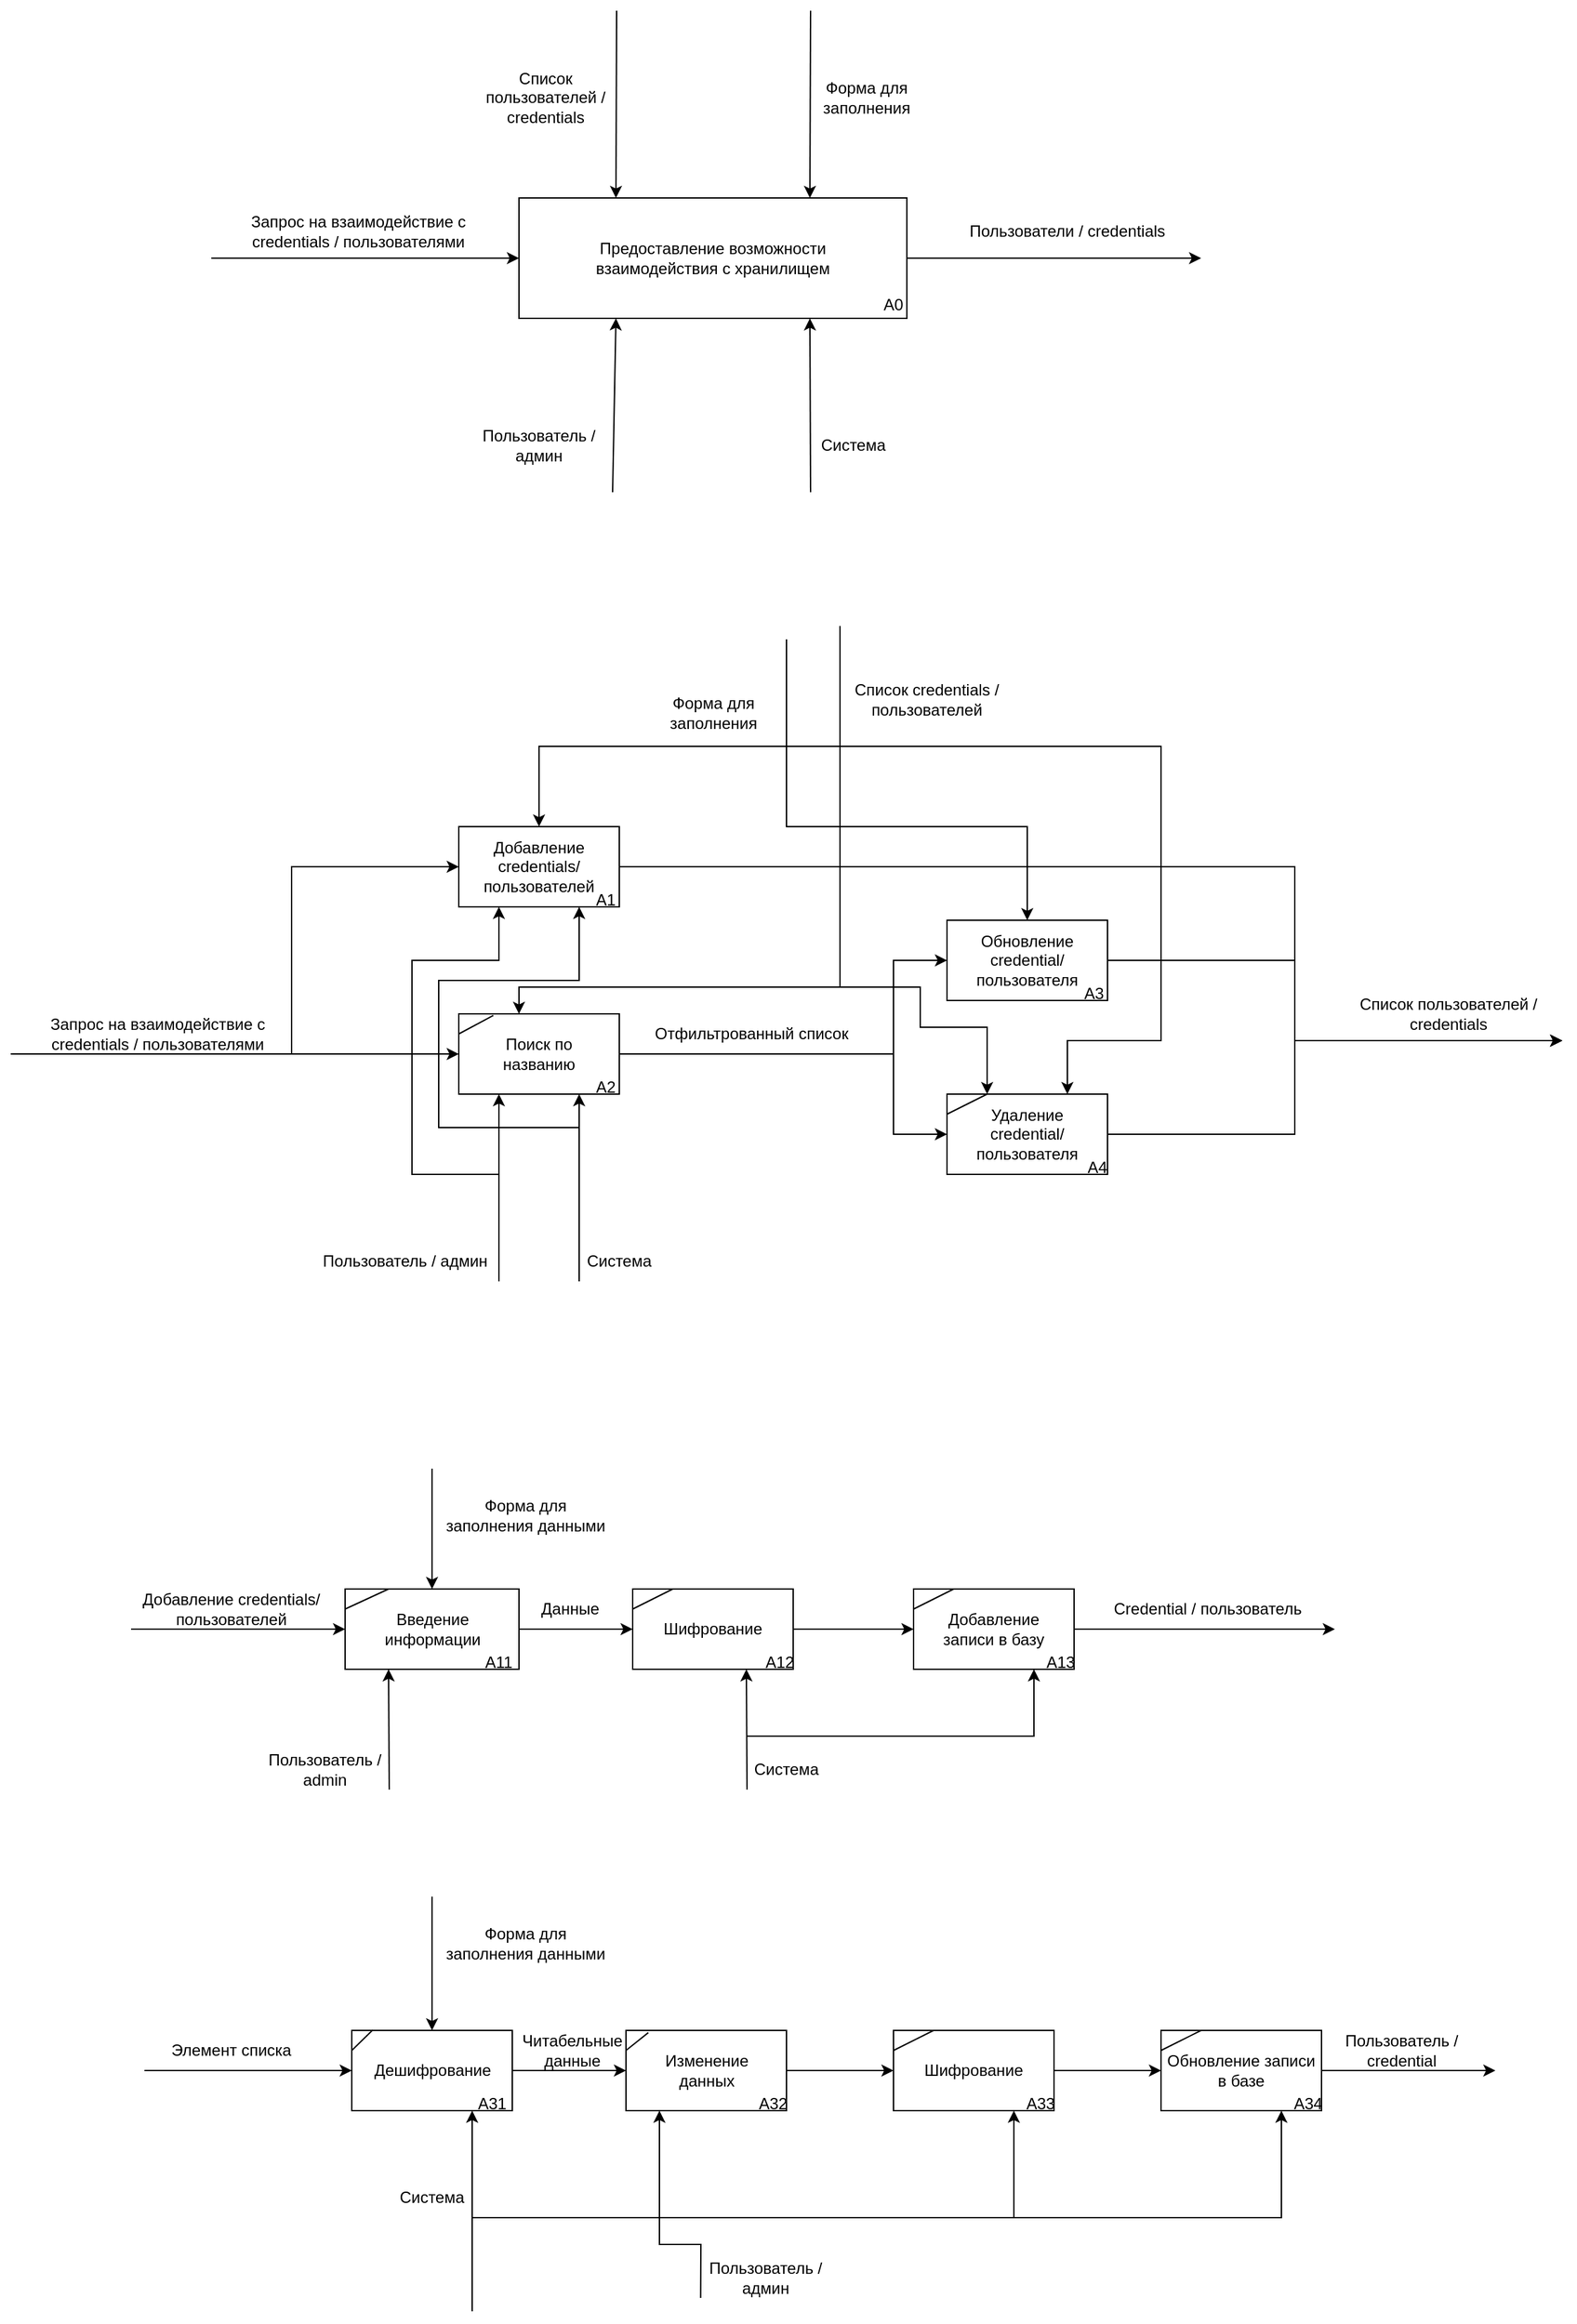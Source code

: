 <mxfile version="22.0.3" type="device">
  <diagram name="Страница — 1" id="I__y4vOzu_03cvRlkmaH">
    <mxGraphModel dx="2449" dy="1263" grid="1" gridSize="10" guides="1" tooltips="1" connect="1" arrows="1" fold="1" page="0" pageScale="1" pageWidth="827" pageHeight="1169" math="0" shadow="0">
      <root>
        <mxCell id="0" />
        <mxCell id="1" parent="0" />
        <mxCell id="zwFqzDqDcPwq69iHsSgv-1" value="&lt;span style=&quot;white-space: pre;&quot;&gt;&#x9;&lt;/span&gt;" style="rounded=0;whiteSpace=wrap;html=1;" vertex="1" parent="1">
          <mxGeometry x="240" y="250" width="290" height="90" as="geometry" />
        </mxCell>
        <mxCell id="zwFqzDqDcPwq69iHsSgv-2" value="Предоставление возможности взаимодействия с хранилищем" style="text;html=1;strokeColor=none;fillColor=none;align=center;verticalAlign=middle;whiteSpace=wrap;rounded=0;" vertex="1" parent="1">
          <mxGeometry x="265" y="280" width="240" height="30" as="geometry" />
        </mxCell>
        <mxCell id="zwFqzDqDcPwq69iHsSgv-3" value="" style="endArrow=classic;html=1;rounded=0;entryX=0;entryY=0.5;entryDx=0;entryDy=0;" edge="1" parent="1" target="zwFqzDqDcPwq69iHsSgv-1">
          <mxGeometry width="50" height="50" relative="1" as="geometry">
            <mxPoint x="10" y="295" as="sourcePoint" />
            <mxPoint x="430" y="300" as="targetPoint" />
          </mxGeometry>
        </mxCell>
        <mxCell id="zwFqzDqDcPwq69iHsSgv-4" value="Запрос на взаимодействие с credentials / пользователями" style="text;html=1;strokeColor=none;fillColor=none;align=center;verticalAlign=middle;whiteSpace=wrap;rounded=0;" vertex="1" parent="1">
          <mxGeometry x="30" y="260" width="180" height="30" as="geometry" />
        </mxCell>
        <mxCell id="zwFqzDqDcPwq69iHsSgv-5" value="" style="endArrow=classic;html=1;rounded=0;exitX=1;exitY=0.5;exitDx=0;exitDy=0;" edge="1" parent="1" source="zwFqzDqDcPwq69iHsSgv-1">
          <mxGeometry width="50" height="50" relative="1" as="geometry">
            <mxPoint x="510" y="370" as="sourcePoint" />
            <mxPoint x="750" y="295" as="targetPoint" />
          </mxGeometry>
        </mxCell>
        <mxCell id="zwFqzDqDcPwq69iHsSgv-6" value="Пользователи / credentials" style="text;html=1;strokeColor=none;fillColor=none;align=center;verticalAlign=middle;whiteSpace=wrap;rounded=0;" vertex="1" parent="1">
          <mxGeometry x="570" y="260" width="160" height="30" as="geometry" />
        </mxCell>
        <mxCell id="zwFqzDqDcPwq69iHsSgv-7" value="" style="endArrow=classic;html=1;rounded=0;entryX=0.25;entryY=1;entryDx=0;entryDy=0;" edge="1" parent="1" target="zwFqzDqDcPwq69iHsSgv-1">
          <mxGeometry width="50" height="50" relative="1" as="geometry">
            <mxPoint x="310" y="470" as="sourcePoint" />
            <mxPoint x="460" y="340" as="targetPoint" />
          </mxGeometry>
        </mxCell>
        <mxCell id="zwFqzDqDcPwq69iHsSgv-8" value="Пользователь /админ" style="text;html=1;strokeColor=none;fillColor=none;align=center;verticalAlign=middle;whiteSpace=wrap;rounded=0;" vertex="1" parent="1">
          <mxGeometry x="200" y="420" width="110" height="30" as="geometry" />
        </mxCell>
        <mxCell id="zwFqzDqDcPwq69iHsSgv-9" value="" style="endArrow=classic;html=1;rounded=0;entryX=0.75;entryY=1;entryDx=0;entryDy=0;" edge="1" parent="1" target="zwFqzDqDcPwq69iHsSgv-1">
          <mxGeometry width="50" height="50" relative="1" as="geometry">
            <mxPoint x="458" y="470" as="sourcePoint" />
            <mxPoint x="460" y="340" as="targetPoint" />
          </mxGeometry>
        </mxCell>
        <mxCell id="zwFqzDqDcPwq69iHsSgv-10" value="Система" style="text;html=1;strokeColor=none;fillColor=none;align=center;verticalAlign=middle;whiteSpace=wrap;rounded=0;" vertex="1" parent="1">
          <mxGeometry x="460" y="420" width="60" height="30" as="geometry" />
        </mxCell>
        <mxCell id="zwFqzDqDcPwq69iHsSgv-11" value="" style="endArrow=classic;html=1;rounded=0;entryX=0.25;entryY=0;entryDx=0;entryDy=0;" edge="1" parent="1" target="zwFqzDqDcPwq69iHsSgv-1">
          <mxGeometry width="50" height="50" relative="1" as="geometry">
            <mxPoint x="313" y="110" as="sourcePoint" />
            <mxPoint x="420" y="200" as="targetPoint" />
          </mxGeometry>
        </mxCell>
        <mxCell id="zwFqzDqDcPwq69iHsSgv-12" value="Список пользователей / credentials" style="text;html=1;strokeColor=none;fillColor=none;align=center;verticalAlign=middle;whiteSpace=wrap;rounded=0;" vertex="1" parent="1">
          <mxGeometry x="200" y="160" width="120" height="30" as="geometry" />
        </mxCell>
        <mxCell id="zwFqzDqDcPwq69iHsSgv-13" value="" style="endArrow=classic;html=1;rounded=0;entryX=0.75;entryY=0;entryDx=0;entryDy=0;" edge="1" parent="1" target="zwFqzDqDcPwq69iHsSgv-1">
          <mxGeometry width="50" height="50" relative="1" as="geometry">
            <mxPoint x="458" y="110" as="sourcePoint" />
            <mxPoint x="420" y="200" as="targetPoint" />
          </mxGeometry>
        </mxCell>
        <mxCell id="zwFqzDqDcPwq69iHsSgv-14" value="Форма для заполнения" style="text;html=1;strokeColor=none;fillColor=none;align=center;verticalAlign=middle;whiteSpace=wrap;rounded=0;" vertex="1" parent="1">
          <mxGeometry x="470" y="160" width="60" height="30" as="geometry" />
        </mxCell>
        <mxCell id="zwFqzDqDcPwq69iHsSgv-15" value="A0" style="text;html=1;strokeColor=none;fillColor=none;align=center;verticalAlign=middle;whiteSpace=wrap;rounded=0;" vertex="1" parent="1">
          <mxGeometry x="510" y="320" width="20" height="20" as="geometry" />
        </mxCell>
        <mxCell id="zwFqzDqDcPwq69iHsSgv-16" value="" style="rounded=0;whiteSpace=wrap;html=1;" vertex="1" parent="1">
          <mxGeometry x="195" y="720" width="120" height="60" as="geometry" />
        </mxCell>
        <mxCell id="zwFqzDqDcPwq69iHsSgv-17" value="Добавление credentials/пользователей" style="text;html=1;strokeColor=none;fillColor=none;align=center;verticalAlign=middle;whiteSpace=wrap;rounded=0;" vertex="1" parent="1">
          <mxGeometry x="225" y="735" width="60" height="30" as="geometry" />
        </mxCell>
        <mxCell id="zwFqzDqDcPwq69iHsSgv-20" value="" style="rounded=0;whiteSpace=wrap;html=1;" vertex="1" parent="1">
          <mxGeometry x="195" y="860" width="120" height="60" as="geometry" />
        </mxCell>
        <mxCell id="zwFqzDqDcPwq69iHsSgv-19" value="Поиск по названию" style="text;html=1;strokeColor=none;fillColor=none;align=center;verticalAlign=middle;whiteSpace=wrap;rounded=0;" vertex="1" parent="1">
          <mxGeometry x="225" y="875" width="60" height="30" as="geometry" />
        </mxCell>
        <mxCell id="zwFqzDqDcPwq69iHsSgv-21" value="" style="endArrow=classic;html=1;rounded=0;exitX=1;exitY=0.5;exitDx=0;exitDy=0;entryX=0;entryY=0.5;entryDx=0;entryDy=0;" edge="1" parent="1" source="zwFqzDqDcPwq69iHsSgv-20" target="zwFqzDqDcPwq69iHsSgv-24">
          <mxGeometry width="50" height="50" relative="1" as="geometry">
            <mxPoint x="340" y="970" as="sourcePoint" />
            <mxPoint x="510" y="890" as="targetPoint" />
            <Array as="points">
              <mxPoint x="520" y="890" />
              <mxPoint x="520" y="820" />
            </Array>
          </mxGeometry>
        </mxCell>
        <mxCell id="zwFqzDqDcPwq69iHsSgv-22" value="Отфильтрованный список" style="text;html=1;strokeColor=none;fillColor=none;align=center;verticalAlign=middle;whiteSpace=wrap;rounded=0;" vertex="1" parent="1">
          <mxGeometry x="331" y="860" width="166" height="30" as="geometry" />
        </mxCell>
        <mxCell id="zwFqzDqDcPwq69iHsSgv-24" value="" style="rounded=0;whiteSpace=wrap;html=1;" vertex="1" parent="1">
          <mxGeometry x="560" y="790" width="120" height="60" as="geometry" />
        </mxCell>
        <mxCell id="zwFqzDqDcPwq69iHsSgv-25" value="" style="rounded=0;whiteSpace=wrap;html=1;" vertex="1" parent="1">
          <mxGeometry x="560" y="920" width="120" height="60" as="geometry" />
        </mxCell>
        <mxCell id="zwFqzDqDcPwq69iHsSgv-26" value="" style="endArrow=classic;html=1;rounded=0;entryX=0;entryY=0.5;entryDx=0;entryDy=0;exitX=1;exitY=0.5;exitDx=0;exitDy=0;" edge="1" parent="1" source="zwFqzDqDcPwq69iHsSgv-20" target="zwFqzDqDcPwq69iHsSgv-25">
          <mxGeometry width="50" height="50" relative="1" as="geometry">
            <mxPoint x="420" y="970" as="sourcePoint" />
            <mxPoint x="470" y="920" as="targetPoint" />
            <Array as="points">
              <mxPoint x="520" y="890" />
              <mxPoint x="520" y="950" />
            </Array>
          </mxGeometry>
        </mxCell>
        <mxCell id="zwFqzDqDcPwq69iHsSgv-27" value="Обновление credential/пользователя" style="text;html=1;strokeColor=none;fillColor=none;align=center;verticalAlign=middle;whiteSpace=wrap;rounded=0;" vertex="1" parent="1">
          <mxGeometry x="590" y="805" width="60" height="30" as="geometry" />
        </mxCell>
        <mxCell id="zwFqzDqDcPwq69iHsSgv-28" value="Удаление credential/пользователя" style="text;html=1;strokeColor=none;fillColor=none;align=center;verticalAlign=middle;whiteSpace=wrap;rounded=0;" vertex="1" parent="1">
          <mxGeometry x="590" y="935" width="60" height="30" as="geometry" />
        </mxCell>
        <mxCell id="zwFqzDqDcPwq69iHsSgv-29" value="" style="endArrow=classic;html=1;rounded=0;exitX=1;exitY=0.5;exitDx=0;exitDy=0;" edge="1" parent="1" source="zwFqzDqDcPwq69iHsSgv-25">
          <mxGeometry width="50" height="50" relative="1" as="geometry">
            <mxPoint x="740" y="930" as="sourcePoint" />
            <mxPoint x="1020" y="880" as="targetPoint" />
            <Array as="points">
              <mxPoint x="820" y="950" />
              <mxPoint x="820" y="880" />
            </Array>
          </mxGeometry>
        </mxCell>
        <mxCell id="zwFqzDqDcPwq69iHsSgv-30" value="" style="endArrow=classic;html=1;rounded=0;exitX=1;exitY=0.5;exitDx=0;exitDy=0;" edge="1" parent="1" source="zwFqzDqDcPwq69iHsSgv-24">
          <mxGeometry width="50" height="50" relative="1" as="geometry">
            <mxPoint x="740" y="930" as="sourcePoint" />
            <mxPoint x="1020" y="880" as="targetPoint" />
            <Array as="points">
              <mxPoint x="820" y="820" />
              <mxPoint x="820" y="880" />
            </Array>
          </mxGeometry>
        </mxCell>
        <mxCell id="zwFqzDqDcPwq69iHsSgv-31" value="" style="endArrow=classic;html=1;rounded=0;exitX=1;exitY=0.5;exitDx=0;exitDy=0;" edge="1" parent="1" source="zwFqzDqDcPwq69iHsSgv-16">
          <mxGeometry width="50" height="50" relative="1" as="geometry">
            <mxPoint x="740" y="930" as="sourcePoint" />
            <mxPoint x="1020" y="880" as="targetPoint" />
            <Array as="points">
              <mxPoint x="820" y="750" />
              <mxPoint x="820" y="780" />
              <mxPoint x="820" y="820" />
              <mxPoint x="820" y="880" />
            </Array>
          </mxGeometry>
        </mxCell>
        <mxCell id="zwFqzDqDcPwq69iHsSgv-32" value="Список пользователей / credentials" style="text;html=1;strokeColor=none;fillColor=none;align=center;verticalAlign=middle;whiteSpace=wrap;rounded=0;" vertex="1" parent="1">
          <mxGeometry x="840" y="845" width="190" height="30" as="geometry" />
        </mxCell>
        <mxCell id="zwFqzDqDcPwq69iHsSgv-33" value="" style="endArrow=classic;html=1;rounded=0;entryX=0.25;entryY=1;entryDx=0;entryDy=0;" edge="1" parent="1" target="zwFqzDqDcPwq69iHsSgv-20">
          <mxGeometry width="50" height="50" relative="1" as="geometry">
            <mxPoint x="225" y="1060" as="sourcePoint" />
            <mxPoint x="420" y="800" as="targetPoint" />
          </mxGeometry>
        </mxCell>
        <mxCell id="zwFqzDqDcPwq69iHsSgv-34" value="" style="endArrow=classic;html=1;rounded=0;entryX=0.75;entryY=1;entryDx=0;entryDy=0;" edge="1" parent="1" target="zwFqzDqDcPwq69iHsSgv-20">
          <mxGeometry width="50" height="50" relative="1" as="geometry">
            <mxPoint x="285" y="1060" as="sourcePoint" />
            <mxPoint x="420" y="800" as="targetPoint" />
          </mxGeometry>
        </mxCell>
        <mxCell id="zwFqzDqDcPwq69iHsSgv-35" value="" style="endArrow=classic;html=1;rounded=0;entryX=0.25;entryY=1;entryDx=0;entryDy=0;" edge="1" parent="1" target="zwFqzDqDcPwq69iHsSgv-16">
          <mxGeometry width="50" height="50" relative="1" as="geometry">
            <mxPoint x="225" y="980" as="sourcePoint" />
            <mxPoint x="370" y="860" as="targetPoint" />
            <Array as="points">
              <mxPoint x="160" y="980" />
              <mxPoint x="160" y="870" />
              <mxPoint x="160" y="820" />
              <mxPoint x="225" y="820" />
            </Array>
          </mxGeometry>
        </mxCell>
        <mxCell id="zwFqzDqDcPwq69iHsSgv-36" value="" style="endArrow=classic;html=1;rounded=0;entryX=0.75;entryY=1;entryDx=0;entryDy=0;" edge="1" parent="1" target="zwFqzDqDcPwq69iHsSgv-16">
          <mxGeometry width="50" height="50" relative="1" as="geometry">
            <mxPoint x="285" y="945" as="sourcePoint" />
            <mxPoint x="285" y="775" as="targetPoint" />
            <Array as="points">
              <mxPoint x="180" y="945" />
              <mxPoint x="180" y="835" />
              <mxPoint x="230" y="835" />
              <mxPoint x="285" y="835" />
            </Array>
          </mxGeometry>
        </mxCell>
        <mxCell id="zwFqzDqDcPwq69iHsSgv-37" value="Система" style="text;html=1;strokeColor=none;fillColor=none;align=center;verticalAlign=middle;whiteSpace=wrap;rounded=0;" vertex="1" parent="1">
          <mxGeometry x="285" y="1030" width="60" height="30" as="geometry" />
        </mxCell>
        <mxCell id="zwFqzDqDcPwq69iHsSgv-38" value="Пользователь / админ" style="text;html=1;strokeColor=none;fillColor=none;align=center;verticalAlign=middle;whiteSpace=wrap;rounded=0;" vertex="1" parent="1">
          <mxGeometry x="90" y="1030" width="130" height="30" as="geometry" />
        </mxCell>
        <mxCell id="zwFqzDqDcPwq69iHsSgv-39" value="" style="endArrow=classic;html=1;rounded=0;entryX=0;entryY=0.5;entryDx=0;entryDy=0;" edge="1" parent="1" target="zwFqzDqDcPwq69iHsSgv-20">
          <mxGeometry width="50" height="50" relative="1" as="geometry">
            <mxPoint x="-140" y="890" as="sourcePoint" />
            <mxPoint x="190" y="890" as="targetPoint" />
          </mxGeometry>
        </mxCell>
        <mxCell id="zwFqzDqDcPwq69iHsSgv-40" value="Запрос на взаимодействие с credentials / пользователями" style="text;html=1;strokeColor=none;fillColor=none;align=center;verticalAlign=middle;whiteSpace=wrap;rounded=0;" vertex="1" parent="1">
          <mxGeometry x="-120" y="860" width="180" height="30" as="geometry" />
        </mxCell>
        <mxCell id="zwFqzDqDcPwq69iHsSgv-41" value="" style="endArrow=classic;html=1;rounded=0;entryX=0;entryY=0.5;entryDx=0;entryDy=0;" edge="1" parent="1" target="zwFqzDqDcPwq69iHsSgv-16">
          <mxGeometry width="50" height="50" relative="1" as="geometry">
            <mxPoint x="-140" y="890" as="sourcePoint" />
            <mxPoint x="370" y="780" as="targetPoint" />
            <Array as="points">
              <mxPoint x="70" y="890" />
              <mxPoint x="70" y="750" />
            </Array>
          </mxGeometry>
        </mxCell>
        <mxCell id="zwFqzDqDcPwq69iHsSgv-43" value="" style="endArrow=classic;html=1;rounded=0;entryX=0.5;entryY=0;entryDx=0;entryDy=0;" edge="1" parent="1" target="zwFqzDqDcPwq69iHsSgv-16">
          <mxGeometry width="50" height="50" relative="1" as="geometry">
            <mxPoint x="440" y="580" as="sourcePoint" />
            <mxPoint x="370" y="710" as="targetPoint" />
            <Array as="points">
              <mxPoint x="440" y="660" />
              <mxPoint x="255" y="660" />
            </Array>
          </mxGeometry>
        </mxCell>
        <mxCell id="zwFqzDqDcPwq69iHsSgv-44" value="" style="endArrow=classic;html=1;rounded=0;entryX=0.5;entryY=0;entryDx=0;entryDy=0;" edge="1" parent="1" target="zwFqzDqDcPwq69iHsSgv-24">
          <mxGeometry width="50" height="50" relative="1" as="geometry">
            <mxPoint x="440" y="580" as="sourcePoint" />
            <mxPoint x="370" y="710" as="targetPoint" />
            <Array as="points">
              <mxPoint x="440" y="660" />
              <mxPoint x="440" y="720" />
              <mxPoint x="620" y="720" />
            </Array>
          </mxGeometry>
        </mxCell>
        <mxCell id="zwFqzDqDcPwq69iHsSgv-47" value="Форма для заполнения" style="text;html=1;strokeColor=none;fillColor=none;align=center;verticalAlign=middle;whiteSpace=wrap;rounded=0;" vertex="1" parent="1">
          <mxGeometry x="333.5" y="620" width="103" height="30" as="geometry" />
        </mxCell>
        <mxCell id="zwFqzDqDcPwq69iHsSgv-48" value="" style="endArrow=classic;html=1;rounded=0;entryX=0.75;entryY=0;entryDx=0;entryDy=0;" edge="1" parent="1" target="zwFqzDqDcPwq69iHsSgv-25">
          <mxGeometry width="50" height="50" relative="1" as="geometry">
            <mxPoint x="440" y="660" as="sourcePoint" />
            <mxPoint x="370" y="780" as="targetPoint" />
            <Array as="points">
              <mxPoint x="720" y="660" />
              <mxPoint x="720" y="880" />
              <mxPoint x="650" y="880" />
            </Array>
          </mxGeometry>
        </mxCell>
        <mxCell id="zwFqzDqDcPwq69iHsSgv-49" value="" style="endArrow=classic;html=1;rounded=0;entryX=0.75;entryY=0;entryDx=0;entryDy=0;" edge="1" parent="1">
          <mxGeometry width="50" height="50" relative="1" as="geometry">
            <mxPoint x="480" y="570" as="sourcePoint" />
            <mxPoint x="240" y="860.0" as="targetPoint" />
            <Array as="points">
              <mxPoint x="480" y="840" />
              <mxPoint x="365" y="840" />
              <mxPoint x="240" y="840" />
            </Array>
          </mxGeometry>
        </mxCell>
        <mxCell id="zwFqzDqDcPwq69iHsSgv-51" value="" style="endArrow=classic;html=1;rounded=0;entryX=0.25;entryY=0;entryDx=0;entryDy=0;" edge="1" parent="1" target="zwFqzDqDcPwq69iHsSgv-25">
          <mxGeometry width="50" height="50" relative="1" as="geometry">
            <mxPoint x="480" y="840" as="sourcePoint" />
            <mxPoint x="370" y="780" as="targetPoint" />
            <Array as="points">
              <mxPoint x="540" y="840" />
              <mxPoint x="540" y="870" />
              <mxPoint x="590" y="870" />
            </Array>
          </mxGeometry>
        </mxCell>
        <mxCell id="zwFqzDqDcPwq69iHsSgv-52" value="Список credentials / пользователей" style="text;html=1;strokeColor=none;fillColor=none;align=center;verticalAlign=middle;whiteSpace=wrap;rounded=0;" vertex="1" parent="1">
          <mxGeometry x="480" y="610" width="130" height="30" as="geometry" />
        </mxCell>
        <mxCell id="zwFqzDqDcPwq69iHsSgv-53" value="А1" style="text;html=1;strokeColor=none;fillColor=none;align=center;verticalAlign=middle;whiteSpace=wrap;rounded=0;" vertex="1" parent="1">
          <mxGeometry x="295" y="770" width="20" height="10" as="geometry" />
        </mxCell>
        <mxCell id="zwFqzDqDcPwq69iHsSgv-54" value="А2" style="text;html=1;strokeColor=none;fillColor=none;align=center;verticalAlign=middle;whiteSpace=wrap;rounded=0;" vertex="1" parent="1">
          <mxGeometry x="290" y="910" width="30" height="10" as="geometry" />
        </mxCell>
        <mxCell id="zwFqzDqDcPwq69iHsSgv-55" value="А3" style="text;html=1;strokeColor=none;fillColor=none;align=center;verticalAlign=middle;whiteSpace=wrap;rounded=0;" vertex="1" parent="1">
          <mxGeometry x="660" y="840" width="20" height="10" as="geometry" />
        </mxCell>
        <mxCell id="zwFqzDqDcPwq69iHsSgv-56" value="А4" style="text;html=1;strokeColor=none;fillColor=none;align=center;verticalAlign=middle;whiteSpace=wrap;rounded=0;" vertex="1" parent="1">
          <mxGeometry x="665" y="970" width="15" height="10" as="geometry" />
        </mxCell>
        <mxCell id="zwFqzDqDcPwq69iHsSgv-57" value="" style="endArrow=none;html=1;rounded=0;entryX=0.215;entryY=0.02;entryDx=0;entryDy=0;entryPerimeter=0;exitX=0;exitY=0.25;exitDx=0;exitDy=0;" edge="1" parent="1" source="zwFqzDqDcPwq69iHsSgv-20" target="zwFqzDqDcPwq69iHsSgv-20">
          <mxGeometry width="50" height="50" relative="1" as="geometry">
            <mxPoint x="300" y="880" as="sourcePoint" />
            <mxPoint x="350" y="830" as="targetPoint" />
          </mxGeometry>
        </mxCell>
        <mxCell id="zwFqzDqDcPwq69iHsSgv-58" value="" style="endArrow=none;html=1;rounded=0;entryX=0.25;entryY=0;entryDx=0;entryDy=0;exitX=0;exitY=0.25;exitDx=0;exitDy=0;" edge="1" parent="1" source="zwFqzDqDcPwq69iHsSgv-25" target="zwFqzDqDcPwq69iHsSgv-25">
          <mxGeometry width="50" height="50" relative="1" as="geometry">
            <mxPoint x="420" y="890" as="sourcePoint" />
            <mxPoint x="470" y="840" as="targetPoint" />
          </mxGeometry>
        </mxCell>
        <mxCell id="zwFqzDqDcPwq69iHsSgv-61" value="" style="rounded=0;whiteSpace=wrap;html=1;" vertex="1" parent="1">
          <mxGeometry x="110" y="1290" width="130" height="60" as="geometry" />
        </mxCell>
        <mxCell id="zwFqzDqDcPwq69iHsSgv-62" value="Введение информации" style="text;html=1;strokeColor=none;fillColor=none;align=center;verticalAlign=middle;whiteSpace=wrap;rounded=0;" vertex="1" parent="1">
          <mxGeometry x="117.5" y="1305" width="115" height="30" as="geometry" />
        </mxCell>
        <mxCell id="zwFqzDqDcPwq69iHsSgv-63" value="" style="rounded=0;whiteSpace=wrap;html=1;" vertex="1" parent="1">
          <mxGeometry x="325" y="1290" width="120" height="60" as="geometry" />
        </mxCell>
        <mxCell id="zwFqzDqDcPwq69iHsSgv-65" value="Шифрование" style="text;html=1;strokeColor=none;fillColor=none;align=center;verticalAlign=middle;whiteSpace=wrap;rounded=0;" vertex="1" parent="1">
          <mxGeometry x="345" y="1305" width="80" height="30" as="geometry" />
        </mxCell>
        <mxCell id="zwFqzDqDcPwq69iHsSgv-67" value="" style="rounded=0;whiteSpace=wrap;html=1;" vertex="1" parent="1">
          <mxGeometry x="535" y="1290" width="120" height="60" as="geometry" />
        </mxCell>
        <mxCell id="zwFqzDqDcPwq69iHsSgv-68" value="Добавление записи в базу" style="text;html=1;strokeColor=none;fillColor=none;align=center;verticalAlign=middle;whiteSpace=wrap;rounded=0;" vertex="1" parent="1">
          <mxGeometry x="540" y="1305" width="110" height="30" as="geometry" />
        </mxCell>
        <mxCell id="zwFqzDqDcPwq69iHsSgv-71" value="" style="endArrow=classic;html=1;rounded=0;entryX=0;entryY=0.5;entryDx=0;entryDy=0;exitX=1;exitY=0.5;exitDx=0;exitDy=0;" edge="1" parent="1" source="zwFqzDqDcPwq69iHsSgv-63" target="zwFqzDqDcPwq69iHsSgv-67">
          <mxGeometry width="50" height="50" relative="1" as="geometry">
            <mxPoint x="480" y="1410" as="sourcePoint" />
            <mxPoint x="530" y="1360" as="targetPoint" />
          </mxGeometry>
        </mxCell>
        <mxCell id="zwFqzDqDcPwq69iHsSgv-72" value="" style="endArrow=classic;html=1;rounded=0;entryX=0;entryY=0.5;entryDx=0;entryDy=0;exitX=1;exitY=0.5;exitDx=0;exitDy=0;" edge="1" parent="1" source="zwFqzDqDcPwq69iHsSgv-61" target="zwFqzDqDcPwq69iHsSgv-63">
          <mxGeometry width="50" height="50" relative="1" as="geometry">
            <mxPoint x="480" y="1410" as="sourcePoint" />
            <mxPoint x="530" y="1360" as="targetPoint" />
          </mxGeometry>
        </mxCell>
        <mxCell id="zwFqzDqDcPwq69iHsSgv-73" value="" style="endArrow=classic;html=1;rounded=0;entryX=0.75;entryY=1;entryDx=0;entryDy=0;" edge="1" parent="1">
          <mxGeometry width="50" height="50" relative="1" as="geometry">
            <mxPoint x="410.5" y="1440" as="sourcePoint" />
            <mxPoint x="410" y="1350" as="targetPoint" />
          </mxGeometry>
        </mxCell>
        <mxCell id="zwFqzDqDcPwq69iHsSgv-74" value="Система" style="text;html=1;strokeColor=none;fillColor=none;align=center;verticalAlign=middle;whiteSpace=wrap;rounded=0;" vertex="1" parent="1">
          <mxGeometry x="410" y="1410" width="60" height="30" as="geometry" />
        </mxCell>
        <mxCell id="zwFqzDqDcPwq69iHsSgv-75" value="" style="endArrow=classic;html=1;rounded=0;entryX=0.25;entryY=1;entryDx=0;entryDy=0;" edge="1" parent="1" target="zwFqzDqDcPwq69iHsSgv-61">
          <mxGeometry width="50" height="50" relative="1" as="geometry">
            <mxPoint x="143" y="1440" as="sourcePoint" />
            <mxPoint x="350" y="1350" as="targetPoint" />
          </mxGeometry>
        </mxCell>
        <mxCell id="zwFqzDqDcPwq69iHsSgv-76" value="Пользователь / admin" style="text;html=1;strokeColor=none;fillColor=none;align=center;verticalAlign=middle;whiteSpace=wrap;rounded=0;" vertex="1" parent="1">
          <mxGeometry x="40" y="1410" width="110" height="30" as="geometry" />
        </mxCell>
        <mxCell id="zwFqzDqDcPwq69iHsSgv-77" value="" style="endArrow=classic;html=1;rounded=0;entryX=0.75;entryY=1;entryDx=0;entryDy=0;" edge="1" parent="1" target="zwFqzDqDcPwq69iHsSgv-67">
          <mxGeometry width="50" height="50" relative="1" as="geometry">
            <mxPoint x="410" y="1400" as="sourcePoint" />
            <mxPoint x="350" y="1350" as="targetPoint" />
            <Array as="points">
              <mxPoint x="625" y="1400" />
            </Array>
          </mxGeometry>
        </mxCell>
        <mxCell id="zwFqzDqDcPwq69iHsSgv-78" value="" style="endArrow=classic;html=1;rounded=0;entryX=0;entryY=0.5;entryDx=0;entryDy=0;" edge="1" parent="1" target="zwFqzDqDcPwq69iHsSgv-61">
          <mxGeometry width="50" height="50" relative="1" as="geometry">
            <mxPoint x="-50" y="1320" as="sourcePoint" />
            <mxPoint x="350" y="1350" as="targetPoint" />
          </mxGeometry>
        </mxCell>
        <mxCell id="zwFqzDqDcPwq69iHsSgv-79" value="Добавление credentials/пользователей" style="text;html=1;strokeColor=none;fillColor=none;align=center;verticalAlign=middle;whiteSpace=wrap;rounded=0;" vertex="1" parent="1">
          <mxGeometry x="-50" y="1290" width="150" height="30" as="geometry" />
        </mxCell>
        <mxCell id="zwFqzDqDcPwq69iHsSgv-80" value="" style="endArrow=classic;html=1;rounded=0;entryX=0.5;entryY=0;entryDx=0;entryDy=0;" edge="1" parent="1" target="zwFqzDqDcPwq69iHsSgv-61">
          <mxGeometry width="50" height="50" relative="1" as="geometry">
            <mxPoint x="175" y="1200" as="sourcePoint" />
            <mxPoint x="350" y="1320" as="targetPoint" />
          </mxGeometry>
        </mxCell>
        <mxCell id="zwFqzDqDcPwq69iHsSgv-81" value="Форма для заполнения данными" style="text;html=1;strokeColor=none;fillColor=none;align=center;verticalAlign=middle;whiteSpace=wrap;rounded=0;" vertex="1" parent="1">
          <mxGeometry x="180" y="1220" width="130" height="30" as="geometry" />
        </mxCell>
        <mxCell id="zwFqzDqDcPwq69iHsSgv-82" value="" style="endArrow=classic;html=1;rounded=0;exitX=1;exitY=0.5;exitDx=0;exitDy=0;" edge="1" parent="1" source="zwFqzDqDcPwq69iHsSgv-67">
          <mxGeometry width="50" height="50" relative="1" as="geometry">
            <mxPoint x="600" y="1380" as="sourcePoint" />
            <mxPoint x="850" y="1320" as="targetPoint" />
          </mxGeometry>
        </mxCell>
        <mxCell id="zwFqzDqDcPwq69iHsSgv-83" value="Credential / пользователь" style="text;html=1;strokeColor=none;fillColor=none;align=center;verticalAlign=middle;whiteSpace=wrap;rounded=0;" vertex="1" parent="1">
          <mxGeometry x="680" y="1290" width="150" height="30" as="geometry" />
        </mxCell>
        <mxCell id="zwFqzDqDcPwq69iHsSgv-85" value="Данные&amp;nbsp;&lt;br&gt;" style="text;html=1;strokeColor=none;fillColor=none;align=center;verticalAlign=middle;whiteSpace=wrap;rounded=0;" vertex="1" parent="1">
          <mxGeometry x="250" y="1295" width="60" height="20" as="geometry" />
        </mxCell>
        <mxCell id="zwFqzDqDcPwq69iHsSgv-106" value="" style="endArrow=none;html=1;rounded=0;entryX=0.25;entryY=0;entryDx=0;entryDy=0;exitX=0;exitY=0.25;exitDx=0;exitDy=0;" edge="1" parent="1" source="zwFqzDqDcPwq69iHsSgv-61" target="zwFqzDqDcPwq69iHsSgv-61">
          <mxGeometry width="50" height="50" relative="1" as="geometry">
            <mxPoint x="230" y="1300" as="sourcePoint" />
            <mxPoint x="280" y="1250" as="targetPoint" />
          </mxGeometry>
        </mxCell>
        <mxCell id="zwFqzDqDcPwq69iHsSgv-107" value="" style="endArrow=none;html=1;rounded=0;entryX=0.25;entryY=0;entryDx=0;entryDy=0;exitX=0;exitY=0.25;exitDx=0;exitDy=0;" edge="1" parent="1" source="zwFqzDqDcPwq69iHsSgv-63" target="zwFqzDqDcPwq69iHsSgv-63">
          <mxGeometry width="50" height="50" relative="1" as="geometry">
            <mxPoint x="230" y="1300" as="sourcePoint" />
            <mxPoint x="280" y="1250" as="targetPoint" />
          </mxGeometry>
        </mxCell>
        <mxCell id="zwFqzDqDcPwq69iHsSgv-108" value="" style="endArrow=none;html=1;rounded=0;entryX=0.25;entryY=0;entryDx=0;entryDy=0;exitX=0;exitY=0.25;exitDx=0;exitDy=0;" edge="1" parent="1" source="zwFqzDqDcPwq69iHsSgv-67" target="zwFqzDqDcPwq69iHsSgv-67">
          <mxGeometry width="50" height="50" relative="1" as="geometry">
            <mxPoint x="390" y="1330" as="sourcePoint" />
            <mxPoint x="440" y="1280" as="targetPoint" />
          </mxGeometry>
        </mxCell>
        <mxCell id="zwFqzDqDcPwq69iHsSgv-109" value="" style="rounded=0;whiteSpace=wrap;html=1;" vertex="1" parent="1">
          <mxGeometry x="115" y="1620" width="120" height="60" as="geometry" />
        </mxCell>
        <mxCell id="zwFqzDqDcPwq69iHsSgv-110" value="Дешифрование" style="text;html=1;strokeColor=none;fillColor=none;align=center;verticalAlign=middle;whiteSpace=wrap;rounded=0;" vertex="1" parent="1">
          <mxGeometry x="128.75" y="1635" width="92.5" height="30" as="geometry" />
        </mxCell>
        <mxCell id="zwFqzDqDcPwq69iHsSgv-111" value="А11" style="text;html=1;strokeColor=none;fillColor=none;align=center;verticalAlign=middle;whiteSpace=wrap;rounded=0;" vertex="1" parent="1">
          <mxGeometry x="210" y="1340" width="30" height="10" as="geometry" />
        </mxCell>
        <mxCell id="zwFqzDqDcPwq69iHsSgv-112" value="А12" style="text;html=1;strokeColor=none;fillColor=none;align=center;verticalAlign=middle;whiteSpace=wrap;rounded=0;" vertex="1" parent="1">
          <mxGeometry x="425" y="1340" width="20" height="10" as="geometry" />
        </mxCell>
        <mxCell id="zwFqzDqDcPwq69iHsSgv-114" value="А13" style="text;html=1;strokeColor=none;fillColor=none;align=center;verticalAlign=middle;whiteSpace=wrap;rounded=0;" vertex="1" parent="1">
          <mxGeometry x="640" y="1340" width="10" height="10" as="geometry" />
        </mxCell>
        <mxCell id="zwFqzDqDcPwq69iHsSgv-115" value="" style="rounded=0;whiteSpace=wrap;html=1;" vertex="1" parent="1">
          <mxGeometry x="320" y="1620" width="120" height="60" as="geometry" />
        </mxCell>
        <mxCell id="zwFqzDqDcPwq69iHsSgv-116" value="Изменение данных" style="text;html=1;strokeColor=none;fillColor=none;align=center;verticalAlign=middle;whiteSpace=wrap;rounded=0;" vertex="1" parent="1">
          <mxGeometry x="332.5" y="1635" width="95" height="30" as="geometry" />
        </mxCell>
        <mxCell id="zwFqzDqDcPwq69iHsSgv-117" value="Шифрование" style="rounded=0;whiteSpace=wrap;html=1;" vertex="1" parent="1">
          <mxGeometry x="520" y="1620" width="120" height="60" as="geometry" />
        </mxCell>
        <mxCell id="zwFqzDqDcPwq69iHsSgv-118" value="Обновление записи в базе" style="rounded=0;whiteSpace=wrap;html=1;" vertex="1" parent="1">
          <mxGeometry x="720" y="1620" width="120" height="60" as="geometry" />
        </mxCell>
        <mxCell id="zwFqzDqDcPwq69iHsSgv-119" value="" style="endArrow=classic;html=1;rounded=0;exitX=1;exitY=0.5;exitDx=0;exitDy=0;" edge="1" parent="1" source="zwFqzDqDcPwq69iHsSgv-109">
          <mxGeometry width="50" height="50" relative="1" as="geometry">
            <mxPoint x="260" y="1700" as="sourcePoint" />
            <mxPoint x="320" y="1650" as="targetPoint" />
          </mxGeometry>
        </mxCell>
        <mxCell id="zwFqzDqDcPwq69iHsSgv-121" value="Читабельные данные" style="text;html=1;strokeColor=none;fillColor=none;align=center;verticalAlign=middle;whiteSpace=wrap;rounded=0;" vertex="1" parent="1">
          <mxGeometry x="250" y="1620" width="60" height="30" as="geometry" />
        </mxCell>
        <mxCell id="zwFqzDqDcPwq69iHsSgv-122" value="" style="endArrow=classic;html=1;rounded=0;exitX=1;exitY=0.5;exitDx=0;exitDy=0;" edge="1" parent="1" source="zwFqzDqDcPwq69iHsSgv-115">
          <mxGeometry width="50" height="50" relative="1" as="geometry">
            <mxPoint x="480" y="1690" as="sourcePoint" />
            <mxPoint x="520" y="1650" as="targetPoint" />
          </mxGeometry>
        </mxCell>
        <mxCell id="zwFqzDqDcPwq69iHsSgv-123" value="" style="endArrow=classic;html=1;rounded=0;entryX=0;entryY=0.5;entryDx=0;entryDy=0;exitX=1;exitY=0.5;exitDx=0;exitDy=0;" edge="1" parent="1" source="zwFqzDqDcPwq69iHsSgv-117" target="zwFqzDqDcPwq69iHsSgv-118">
          <mxGeometry width="50" height="50" relative="1" as="geometry">
            <mxPoint x="480" y="1690" as="sourcePoint" />
            <mxPoint x="530" y="1640" as="targetPoint" />
          </mxGeometry>
        </mxCell>
        <mxCell id="zwFqzDqDcPwq69iHsSgv-124" value="" style="endArrow=classic;html=1;rounded=0;exitX=1;exitY=0.5;exitDx=0;exitDy=0;" edge="1" parent="1" source="zwFqzDqDcPwq69iHsSgv-118">
          <mxGeometry width="50" height="50" relative="1" as="geometry">
            <mxPoint x="480" y="1690" as="sourcePoint" />
            <mxPoint x="970" y="1650" as="targetPoint" />
          </mxGeometry>
        </mxCell>
        <mxCell id="zwFqzDqDcPwq69iHsSgv-125" value="Пользователь / credential" style="text;html=1;strokeColor=none;fillColor=none;align=center;verticalAlign=middle;whiteSpace=wrap;rounded=0;" vertex="1" parent="1">
          <mxGeometry x="850" y="1620" width="100" height="30" as="geometry" />
        </mxCell>
        <mxCell id="zwFqzDqDcPwq69iHsSgv-126" value="" style="endArrow=classic;html=1;rounded=0;entryX=0.75;entryY=1;entryDx=0;entryDy=0;" edge="1" parent="1" target="zwFqzDqDcPwq69iHsSgv-109">
          <mxGeometry width="50" height="50" relative="1" as="geometry">
            <mxPoint x="205" y="1830" as="sourcePoint" />
            <mxPoint x="340" y="1640" as="targetPoint" />
            <Array as="points">
              <mxPoint x="205" y="1810" />
            </Array>
          </mxGeometry>
        </mxCell>
        <mxCell id="zwFqzDqDcPwq69iHsSgv-127" value="Cистема" style="text;html=1;strokeColor=none;fillColor=none;align=center;verticalAlign=middle;whiteSpace=wrap;rounded=0;" vertex="1" parent="1">
          <mxGeometry x="145" y="1730" width="60" height="30" as="geometry" />
        </mxCell>
        <mxCell id="zwFqzDqDcPwq69iHsSgv-128" value="" style="endArrow=classic;html=1;rounded=0;exitX=1;exitY=1;exitDx=0;exitDy=0;entryX=0.75;entryY=1;entryDx=0;entryDy=0;" edge="1" parent="1" source="zwFqzDqDcPwq69iHsSgv-127" target="zwFqzDqDcPwq69iHsSgv-117">
          <mxGeometry width="50" height="50" relative="1" as="geometry">
            <mxPoint x="510" y="1710" as="sourcePoint" />
            <mxPoint x="560" y="1660" as="targetPoint" />
            <Array as="points">
              <mxPoint x="610" y="1760" />
            </Array>
          </mxGeometry>
        </mxCell>
        <mxCell id="zwFqzDqDcPwq69iHsSgv-129" value="" style="endArrow=classic;html=1;rounded=0;entryX=0.75;entryY=1;entryDx=0;entryDy=0;" edge="1" parent="1" target="zwFqzDqDcPwq69iHsSgv-118">
          <mxGeometry width="50" height="50" relative="1" as="geometry">
            <mxPoint x="610" y="1760" as="sourcePoint" />
            <mxPoint x="560" y="1660" as="targetPoint" />
            <Array as="points">
              <mxPoint x="810" y="1760" />
            </Array>
          </mxGeometry>
        </mxCell>
        <mxCell id="zwFqzDqDcPwq69iHsSgv-130" value="" style="endArrow=classic;html=1;rounded=0;" edge="1" parent="1">
          <mxGeometry width="50" height="50" relative="1" as="geometry">
            <mxPoint x="375.82" y="1820" as="sourcePoint" />
            <mxPoint x="345" y="1680" as="targetPoint" />
            <Array as="points">
              <mxPoint x="376" y="1780" />
              <mxPoint x="345" y="1780" />
            </Array>
          </mxGeometry>
        </mxCell>
        <mxCell id="zwFqzDqDcPwq69iHsSgv-131" value="Пользователь / админ" style="text;html=1;strokeColor=none;fillColor=none;align=center;verticalAlign=middle;whiteSpace=wrap;rounded=0;" vertex="1" parent="1">
          <mxGeometry x="377.5" y="1790" width="92.5" height="30" as="geometry" />
        </mxCell>
        <mxCell id="zwFqzDqDcPwq69iHsSgv-132" value="" style="endArrow=classic;html=1;rounded=0;entryX=0;entryY=0.5;entryDx=0;entryDy=0;" edge="1" parent="1" target="zwFqzDqDcPwq69iHsSgv-109">
          <mxGeometry width="50" height="50" relative="1" as="geometry">
            <mxPoint x="-40" y="1650" as="sourcePoint" />
            <mxPoint x="160" y="1600" as="targetPoint" />
          </mxGeometry>
        </mxCell>
        <mxCell id="zwFqzDqDcPwq69iHsSgv-133" value="Элемент списка" style="text;html=1;strokeColor=none;fillColor=none;align=center;verticalAlign=middle;whiteSpace=wrap;rounded=0;" vertex="1" parent="1">
          <mxGeometry x="-30" y="1625" width="110" height="20" as="geometry" />
        </mxCell>
        <mxCell id="zwFqzDqDcPwq69iHsSgv-135" value="" style="endArrow=classic;html=1;rounded=0;entryX=0.5;entryY=0;entryDx=0;entryDy=0;" edge="1" parent="1" target="zwFqzDqDcPwq69iHsSgv-109">
          <mxGeometry width="50" height="50" relative="1" as="geometry">
            <mxPoint x="175" y="1520" as="sourcePoint" />
            <mxPoint x="350" y="1590" as="targetPoint" />
          </mxGeometry>
        </mxCell>
        <mxCell id="zwFqzDqDcPwq69iHsSgv-136" value="Форма для заполнения данными" style="text;html=1;strokeColor=none;fillColor=none;align=center;verticalAlign=middle;whiteSpace=wrap;rounded=0;" vertex="1" parent="1">
          <mxGeometry x="180" y="1540" width="130" height="30" as="geometry" />
        </mxCell>
        <mxCell id="zwFqzDqDcPwq69iHsSgv-141" value="" style="endArrow=none;html=1;rounded=0;entryX=0.131;entryY=-0.006;entryDx=0;entryDy=0;entryPerimeter=0;exitX=0;exitY=0.25;exitDx=0;exitDy=0;" edge="1" parent="1" source="zwFqzDqDcPwq69iHsSgv-109" target="zwFqzDqDcPwq69iHsSgv-109">
          <mxGeometry width="50" height="50" relative="1" as="geometry">
            <mxPoint x="350" y="1720" as="sourcePoint" />
            <mxPoint x="400" y="1670" as="targetPoint" />
          </mxGeometry>
        </mxCell>
        <mxCell id="zwFqzDqDcPwq69iHsSgv-142" value="" style="endArrow=none;html=1;rounded=0;entryX=0.139;entryY=0.028;entryDx=0;entryDy=0;entryPerimeter=0;exitX=0;exitY=0.25;exitDx=0;exitDy=0;" edge="1" parent="1" source="zwFqzDqDcPwq69iHsSgv-115" target="zwFqzDqDcPwq69iHsSgv-115">
          <mxGeometry width="50" height="50" relative="1" as="geometry">
            <mxPoint x="350" y="1720" as="sourcePoint" />
            <mxPoint x="400" y="1670" as="targetPoint" />
          </mxGeometry>
        </mxCell>
        <mxCell id="zwFqzDqDcPwq69iHsSgv-143" value="" style="endArrow=none;html=1;rounded=0;entryX=0.25;entryY=0;entryDx=0;entryDy=0;exitX=0;exitY=0.25;exitDx=0;exitDy=0;" edge="1" parent="1" source="zwFqzDqDcPwq69iHsSgv-117" target="zwFqzDqDcPwq69iHsSgv-117">
          <mxGeometry width="50" height="50" relative="1" as="geometry">
            <mxPoint x="350" y="1720" as="sourcePoint" />
            <mxPoint x="400" y="1670" as="targetPoint" />
          </mxGeometry>
        </mxCell>
        <mxCell id="zwFqzDqDcPwq69iHsSgv-144" value="" style="endArrow=none;html=1;rounded=0;entryX=0.25;entryY=0;entryDx=0;entryDy=0;exitX=0;exitY=0.25;exitDx=0;exitDy=0;" edge="1" parent="1" source="zwFqzDqDcPwq69iHsSgv-118" target="zwFqzDqDcPwq69iHsSgv-118">
          <mxGeometry width="50" height="50" relative="1" as="geometry">
            <mxPoint x="350" y="1720" as="sourcePoint" />
            <mxPoint x="400" y="1670" as="targetPoint" />
          </mxGeometry>
        </mxCell>
        <mxCell id="zwFqzDqDcPwq69iHsSgv-145" value="А31" style="text;html=1;strokeColor=none;fillColor=none;align=center;verticalAlign=middle;whiteSpace=wrap;rounded=0;" vertex="1" parent="1">
          <mxGeometry x="200" y="1670" width="40" height="10" as="geometry" />
        </mxCell>
        <mxCell id="zwFqzDqDcPwq69iHsSgv-146" value="А32" style="text;html=1;strokeColor=none;fillColor=none;align=center;verticalAlign=middle;whiteSpace=wrap;rounded=0;" vertex="1" parent="1">
          <mxGeometry x="420" y="1670" width="20" height="10" as="geometry" />
        </mxCell>
        <mxCell id="zwFqzDqDcPwq69iHsSgv-147" value="А33" style="text;html=1;strokeColor=none;fillColor=none;align=center;verticalAlign=middle;whiteSpace=wrap;rounded=0;" vertex="1" parent="1">
          <mxGeometry x="620" y="1670" width="20" height="10" as="geometry" />
        </mxCell>
        <mxCell id="zwFqzDqDcPwq69iHsSgv-148" value="А34" style="text;html=1;strokeColor=none;fillColor=none;align=center;verticalAlign=middle;whiteSpace=wrap;rounded=0;" vertex="1" parent="1">
          <mxGeometry x="820" y="1670" width="20" height="10" as="geometry" />
        </mxCell>
      </root>
    </mxGraphModel>
  </diagram>
</mxfile>
